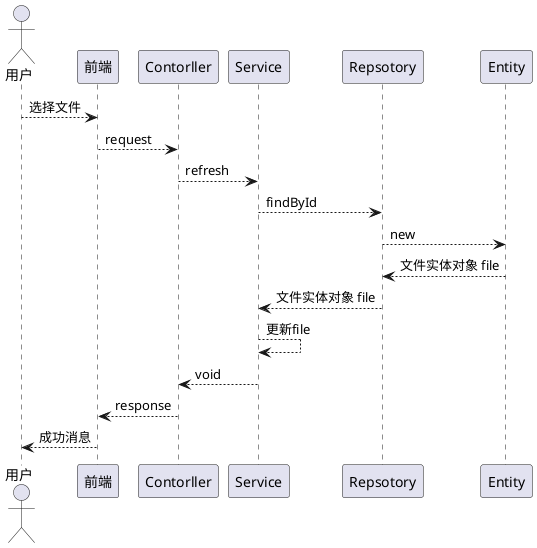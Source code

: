 @startuml
actor user as "用户"
participant f as "前端"
participant c as "Contorller"
participant s as "Service"
participant r as "Repsotory"
participant e as "Entity"
user --> f: 选择文件
f --> c: request
c --> s: refresh
s --> r: findById
r --> e: new
e --> r: 文件实体对象 file
r --> s: 文件实体对象 file
s --> s: 更新file
s --> c: void
c --> f: response
f --> user: 成功消息
@enduml
